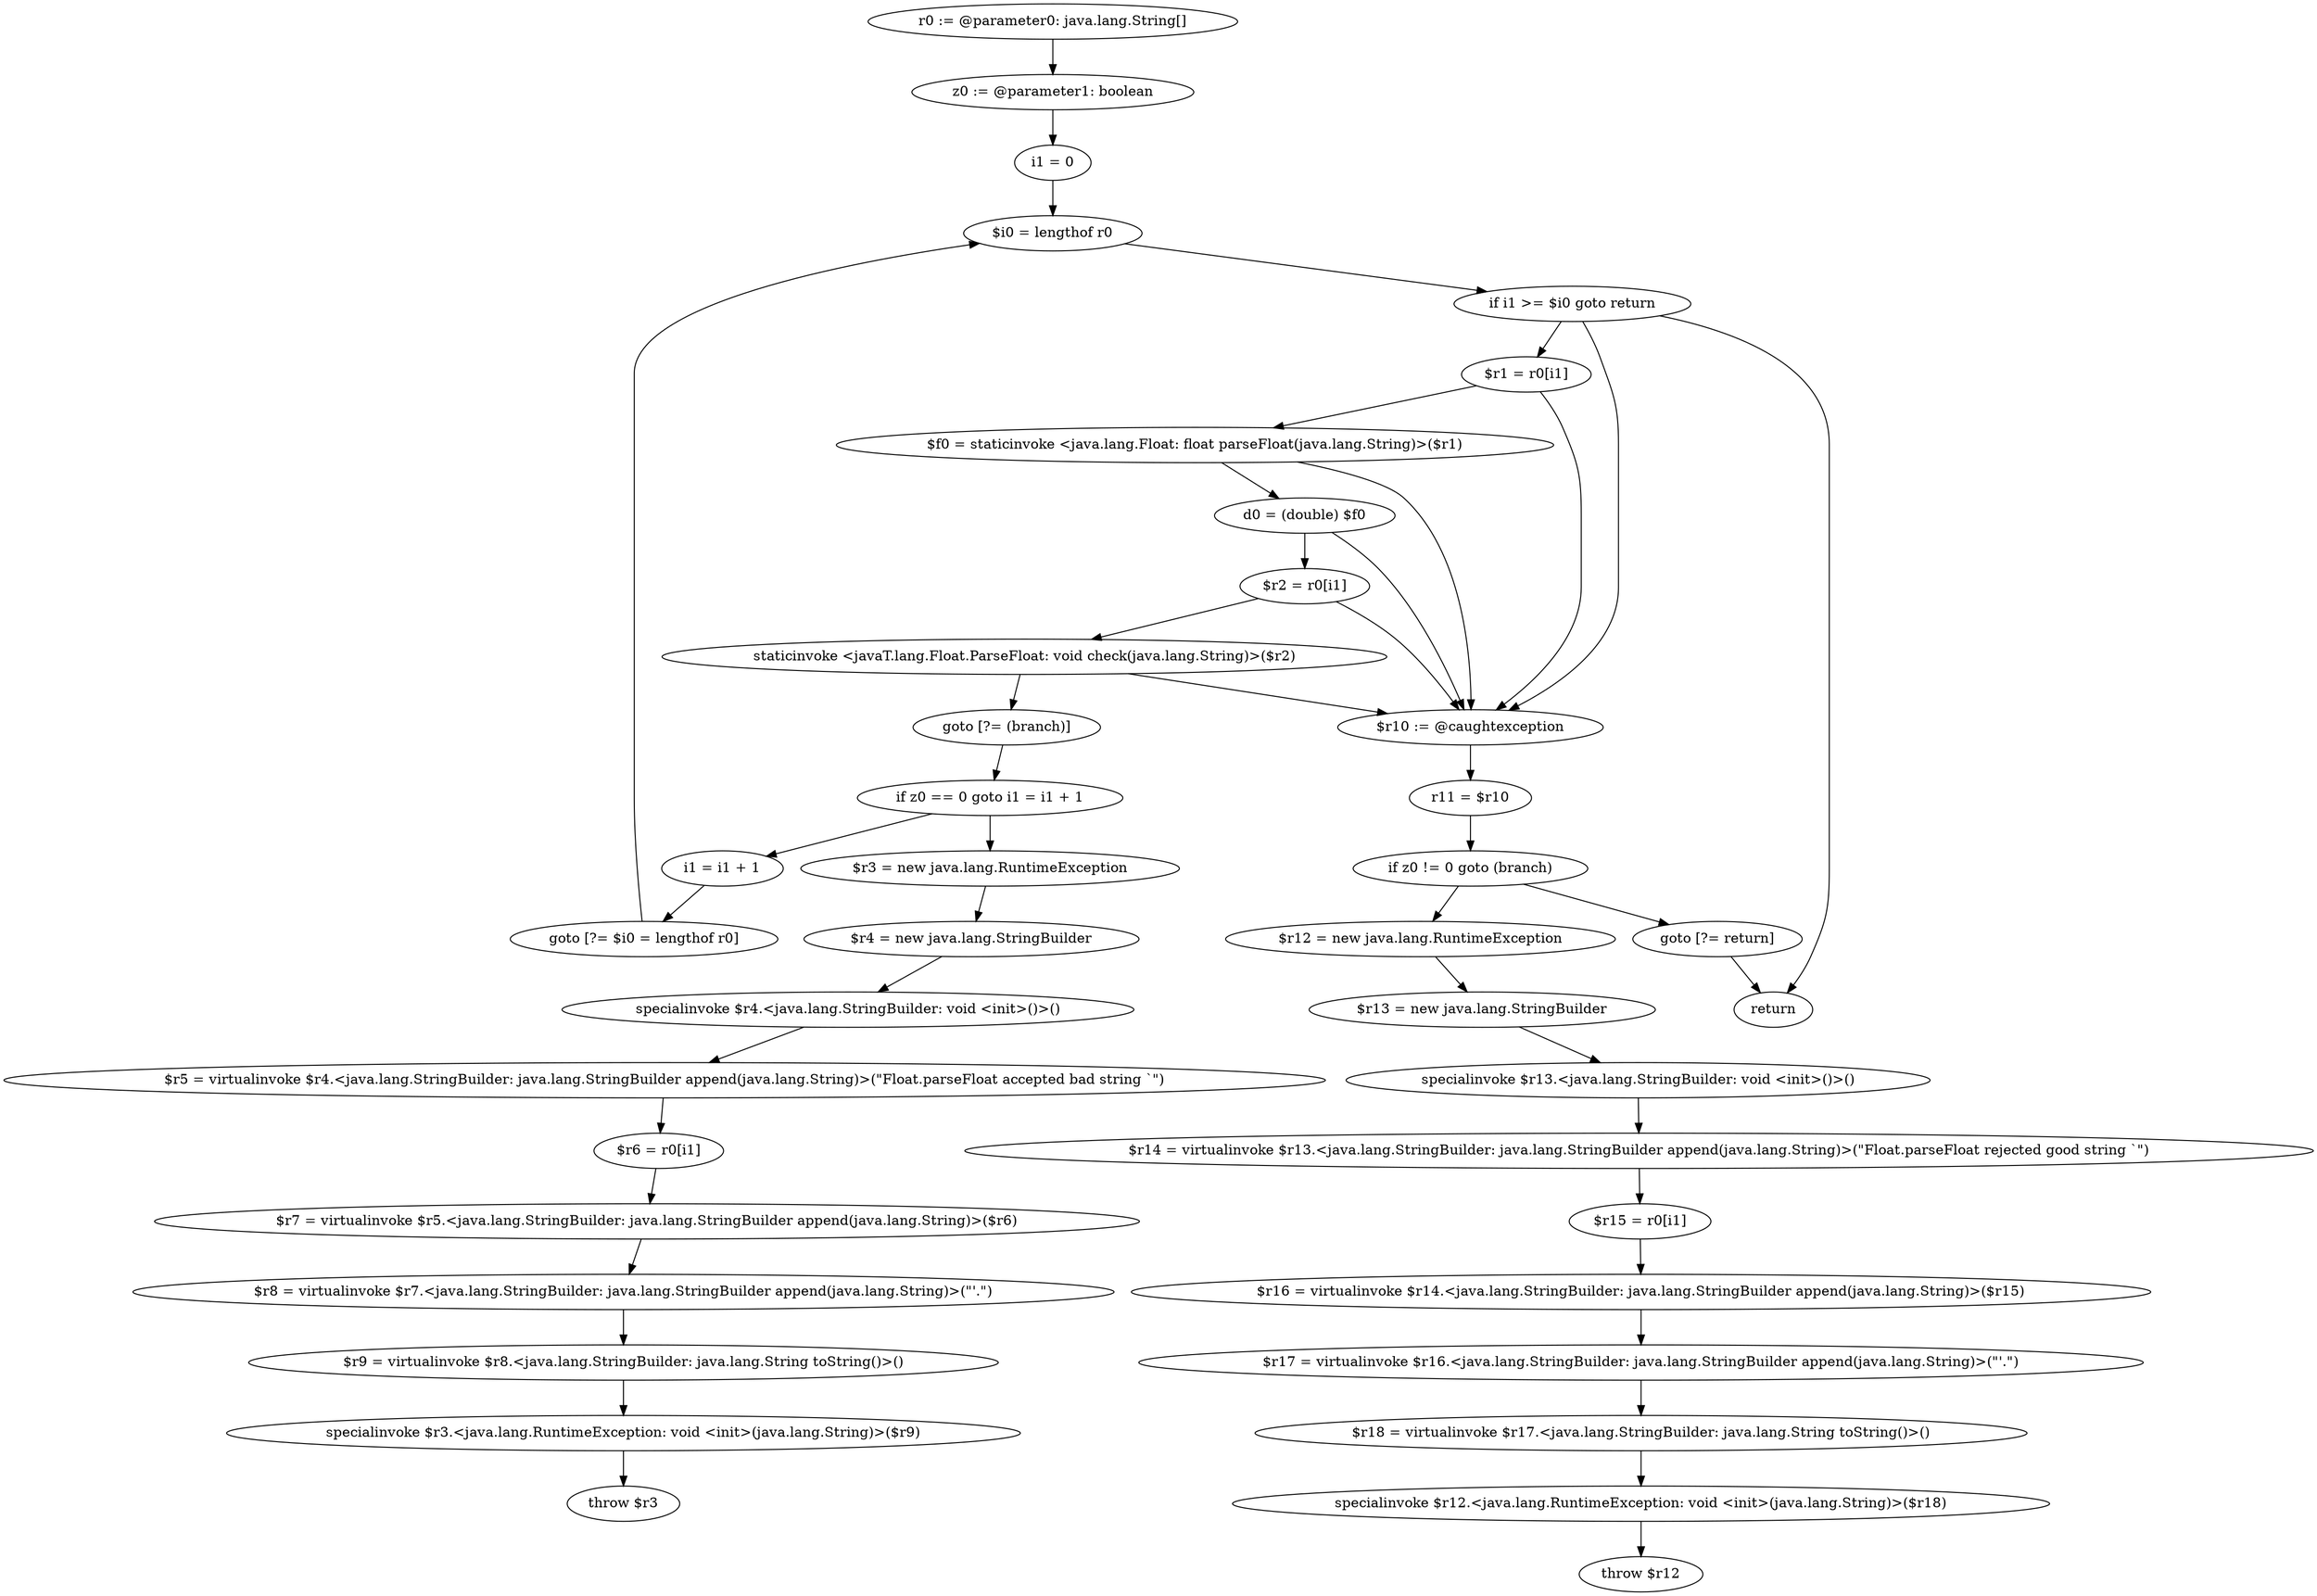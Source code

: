digraph "unitGraph" {
    "r0 := @parameter0: java.lang.String[]"
    "z0 := @parameter1: boolean"
    "i1 = 0"
    "$i0 = lengthof r0"
    "if i1 >= $i0 goto return"
    "$r1 = r0[i1]"
    "$f0 = staticinvoke <java.lang.Float: float parseFloat(java.lang.String)>($r1)"
    "d0 = (double) $f0"
    "$r2 = r0[i1]"
    "staticinvoke <javaT.lang.Float.ParseFloat: void check(java.lang.String)>($r2)"
    "goto [?= (branch)]"
    "$r10 := @caughtexception"
    "r11 = $r10"
    "if z0 != 0 goto (branch)"
    "$r12 = new java.lang.RuntimeException"
    "$r13 = new java.lang.StringBuilder"
    "specialinvoke $r13.<java.lang.StringBuilder: void <init>()>()"
    "$r14 = virtualinvoke $r13.<java.lang.StringBuilder: java.lang.StringBuilder append(java.lang.String)>(\"Float.parseFloat rejected good string `\")"
    "$r15 = r0[i1]"
    "$r16 = virtualinvoke $r14.<java.lang.StringBuilder: java.lang.StringBuilder append(java.lang.String)>($r15)"
    "$r17 = virtualinvoke $r16.<java.lang.StringBuilder: java.lang.StringBuilder append(java.lang.String)>(\"\'.\")"
    "$r18 = virtualinvoke $r17.<java.lang.StringBuilder: java.lang.String toString()>()"
    "specialinvoke $r12.<java.lang.RuntimeException: void <init>(java.lang.String)>($r18)"
    "throw $r12"
    "goto [?= return]"
    "if z0 == 0 goto i1 = i1 + 1"
    "$r3 = new java.lang.RuntimeException"
    "$r4 = new java.lang.StringBuilder"
    "specialinvoke $r4.<java.lang.StringBuilder: void <init>()>()"
    "$r5 = virtualinvoke $r4.<java.lang.StringBuilder: java.lang.StringBuilder append(java.lang.String)>(\"Float.parseFloat accepted bad string `\")"
    "$r6 = r0[i1]"
    "$r7 = virtualinvoke $r5.<java.lang.StringBuilder: java.lang.StringBuilder append(java.lang.String)>($r6)"
    "$r8 = virtualinvoke $r7.<java.lang.StringBuilder: java.lang.StringBuilder append(java.lang.String)>(\"\'.\")"
    "$r9 = virtualinvoke $r8.<java.lang.StringBuilder: java.lang.String toString()>()"
    "specialinvoke $r3.<java.lang.RuntimeException: void <init>(java.lang.String)>($r9)"
    "throw $r3"
    "i1 = i1 + 1"
    "goto [?= $i0 = lengthof r0]"
    "return"
    "r0 := @parameter0: java.lang.String[]"->"z0 := @parameter1: boolean";
    "z0 := @parameter1: boolean"->"i1 = 0";
    "i1 = 0"->"$i0 = lengthof r0";
    "$i0 = lengthof r0"->"if i1 >= $i0 goto return";
    "if i1 >= $i0 goto return"->"$r1 = r0[i1]";
    "if i1 >= $i0 goto return"->"return";
    "if i1 >= $i0 goto return"->"$r10 := @caughtexception";
    "$r1 = r0[i1]"->"$f0 = staticinvoke <java.lang.Float: float parseFloat(java.lang.String)>($r1)";
    "$r1 = r0[i1]"->"$r10 := @caughtexception";
    "$f0 = staticinvoke <java.lang.Float: float parseFloat(java.lang.String)>($r1)"->"d0 = (double) $f0";
    "$f0 = staticinvoke <java.lang.Float: float parseFloat(java.lang.String)>($r1)"->"$r10 := @caughtexception";
    "d0 = (double) $f0"->"$r2 = r0[i1]";
    "d0 = (double) $f0"->"$r10 := @caughtexception";
    "$r2 = r0[i1]"->"staticinvoke <javaT.lang.Float.ParseFloat: void check(java.lang.String)>($r2)";
    "$r2 = r0[i1]"->"$r10 := @caughtexception";
    "staticinvoke <javaT.lang.Float.ParseFloat: void check(java.lang.String)>($r2)"->"goto [?= (branch)]";
    "staticinvoke <javaT.lang.Float.ParseFloat: void check(java.lang.String)>($r2)"->"$r10 := @caughtexception";
    "goto [?= (branch)]"->"if z0 == 0 goto i1 = i1 + 1";
    "$r10 := @caughtexception"->"r11 = $r10";
    "r11 = $r10"->"if z0 != 0 goto (branch)";
    "if z0 != 0 goto (branch)"->"$r12 = new java.lang.RuntimeException";
    "if z0 != 0 goto (branch)"->"goto [?= return]";
    "$r12 = new java.lang.RuntimeException"->"$r13 = new java.lang.StringBuilder";
    "$r13 = new java.lang.StringBuilder"->"specialinvoke $r13.<java.lang.StringBuilder: void <init>()>()";
    "specialinvoke $r13.<java.lang.StringBuilder: void <init>()>()"->"$r14 = virtualinvoke $r13.<java.lang.StringBuilder: java.lang.StringBuilder append(java.lang.String)>(\"Float.parseFloat rejected good string `\")";
    "$r14 = virtualinvoke $r13.<java.lang.StringBuilder: java.lang.StringBuilder append(java.lang.String)>(\"Float.parseFloat rejected good string `\")"->"$r15 = r0[i1]";
    "$r15 = r0[i1]"->"$r16 = virtualinvoke $r14.<java.lang.StringBuilder: java.lang.StringBuilder append(java.lang.String)>($r15)";
    "$r16 = virtualinvoke $r14.<java.lang.StringBuilder: java.lang.StringBuilder append(java.lang.String)>($r15)"->"$r17 = virtualinvoke $r16.<java.lang.StringBuilder: java.lang.StringBuilder append(java.lang.String)>(\"\'.\")";
    "$r17 = virtualinvoke $r16.<java.lang.StringBuilder: java.lang.StringBuilder append(java.lang.String)>(\"\'.\")"->"$r18 = virtualinvoke $r17.<java.lang.StringBuilder: java.lang.String toString()>()";
    "$r18 = virtualinvoke $r17.<java.lang.StringBuilder: java.lang.String toString()>()"->"specialinvoke $r12.<java.lang.RuntimeException: void <init>(java.lang.String)>($r18)";
    "specialinvoke $r12.<java.lang.RuntimeException: void <init>(java.lang.String)>($r18)"->"throw $r12";
    "goto [?= return]"->"return";
    "if z0 == 0 goto i1 = i1 + 1"->"$r3 = new java.lang.RuntimeException";
    "if z0 == 0 goto i1 = i1 + 1"->"i1 = i1 + 1";
    "$r3 = new java.lang.RuntimeException"->"$r4 = new java.lang.StringBuilder";
    "$r4 = new java.lang.StringBuilder"->"specialinvoke $r4.<java.lang.StringBuilder: void <init>()>()";
    "specialinvoke $r4.<java.lang.StringBuilder: void <init>()>()"->"$r5 = virtualinvoke $r4.<java.lang.StringBuilder: java.lang.StringBuilder append(java.lang.String)>(\"Float.parseFloat accepted bad string `\")";
    "$r5 = virtualinvoke $r4.<java.lang.StringBuilder: java.lang.StringBuilder append(java.lang.String)>(\"Float.parseFloat accepted bad string `\")"->"$r6 = r0[i1]";
    "$r6 = r0[i1]"->"$r7 = virtualinvoke $r5.<java.lang.StringBuilder: java.lang.StringBuilder append(java.lang.String)>($r6)";
    "$r7 = virtualinvoke $r5.<java.lang.StringBuilder: java.lang.StringBuilder append(java.lang.String)>($r6)"->"$r8 = virtualinvoke $r7.<java.lang.StringBuilder: java.lang.StringBuilder append(java.lang.String)>(\"\'.\")";
    "$r8 = virtualinvoke $r7.<java.lang.StringBuilder: java.lang.StringBuilder append(java.lang.String)>(\"\'.\")"->"$r9 = virtualinvoke $r8.<java.lang.StringBuilder: java.lang.String toString()>()";
    "$r9 = virtualinvoke $r8.<java.lang.StringBuilder: java.lang.String toString()>()"->"specialinvoke $r3.<java.lang.RuntimeException: void <init>(java.lang.String)>($r9)";
    "specialinvoke $r3.<java.lang.RuntimeException: void <init>(java.lang.String)>($r9)"->"throw $r3";
    "i1 = i1 + 1"->"goto [?= $i0 = lengthof r0]";
    "goto [?= $i0 = lengthof r0]"->"$i0 = lengthof r0";
}
